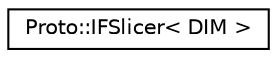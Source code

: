 digraph "Graphical Class Hierarchy"
{
  edge [fontname="Helvetica",fontsize="10",labelfontname="Helvetica",labelfontsize="10"];
  node [fontname="Helvetica",fontsize="10",shape=record];
  rankdir="LR";
  Node0 [label="Proto::IFSlicer\< DIM \>",height=0.2,width=0.4,color="black", fillcolor="white", style="filled",URL="$classProto_1_1IFSlicer_3_01DIM_01_4.html"];
}
